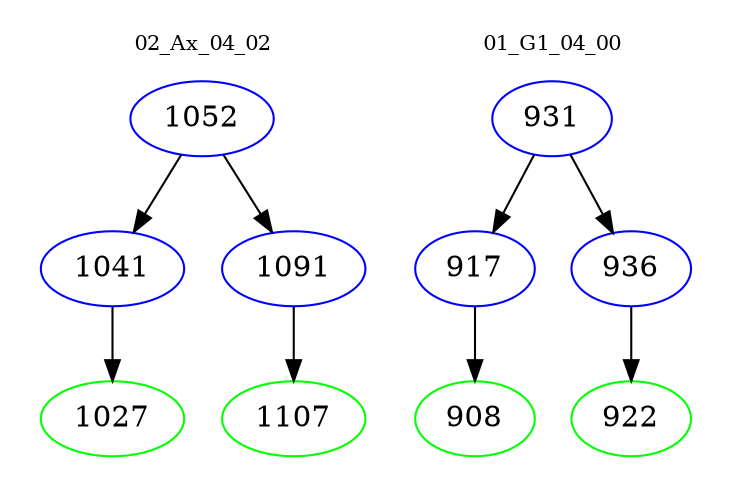 digraph{
subgraph cluster_0 {
color = white
label = "02_Ax_04_02";
fontsize=10;
T0_1052 [label="1052", color="blue"]
T0_1052 -> T0_1041 [color="black"]
T0_1041 [label="1041", color="blue"]
T0_1041 -> T0_1027 [color="black"]
T0_1027 [label="1027", color="green"]
T0_1052 -> T0_1091 [color="black"]
T0_1091 [label="1091", color="blue"]
T0_1091 -> T0_1107 [color="black"]
T0_1107 [label="1107", color="green"]
}
subgraph cluster_1 {
color = white
label = "01_G1_04_00";
fontsize=10;
T1_931 [label="931", color="blue"]
T1_931 -> T1_917 [color="black"]
T1_917 [label="917", color="blue"]
T1_917 -> T1_908 [color="black"]
T1_908 [label="908", color="green"]
T1_931 -> T1_936 [color="black"]
T1_936 [label="936", color="blue"]
T1_936 -> T1_922 [color="black"]
T1_922 [label="922", color="green"]
}
}
